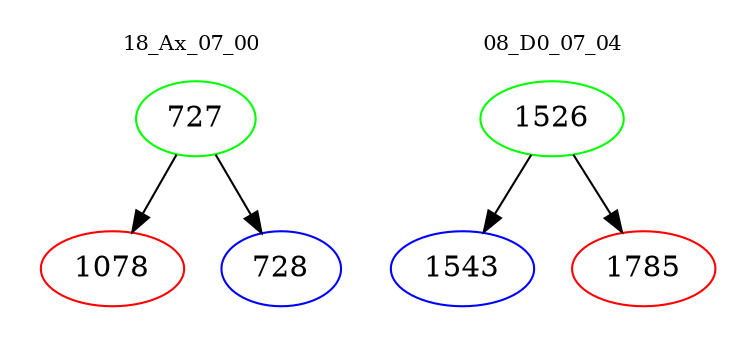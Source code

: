 digraph{
subgraph cluster_0 {
color = white
label = "18_Ax_07_00";
fontsize=10;
T0_727 [label="727", color="green"]
T0_727 -> T0_1078 [color="black"]
T0_1078 [label="1078", color="red"]
T0_727 -> T0_728 [color="black"]
T0_728 [label="728", color="blue"]
}
subgraph cluster_1 {
color = white
label = "08_D0_07_04";
fontsize=10;
T1_1526 [label="1526", color="green"]
T1_1526 -> T1_1543 [color="black"]
T1_1543 [label="1543", color="blue"]
T1_1526 -> T1_1785 [color="black"]
T1_1785 [label="1785", color="red"]
}
}
